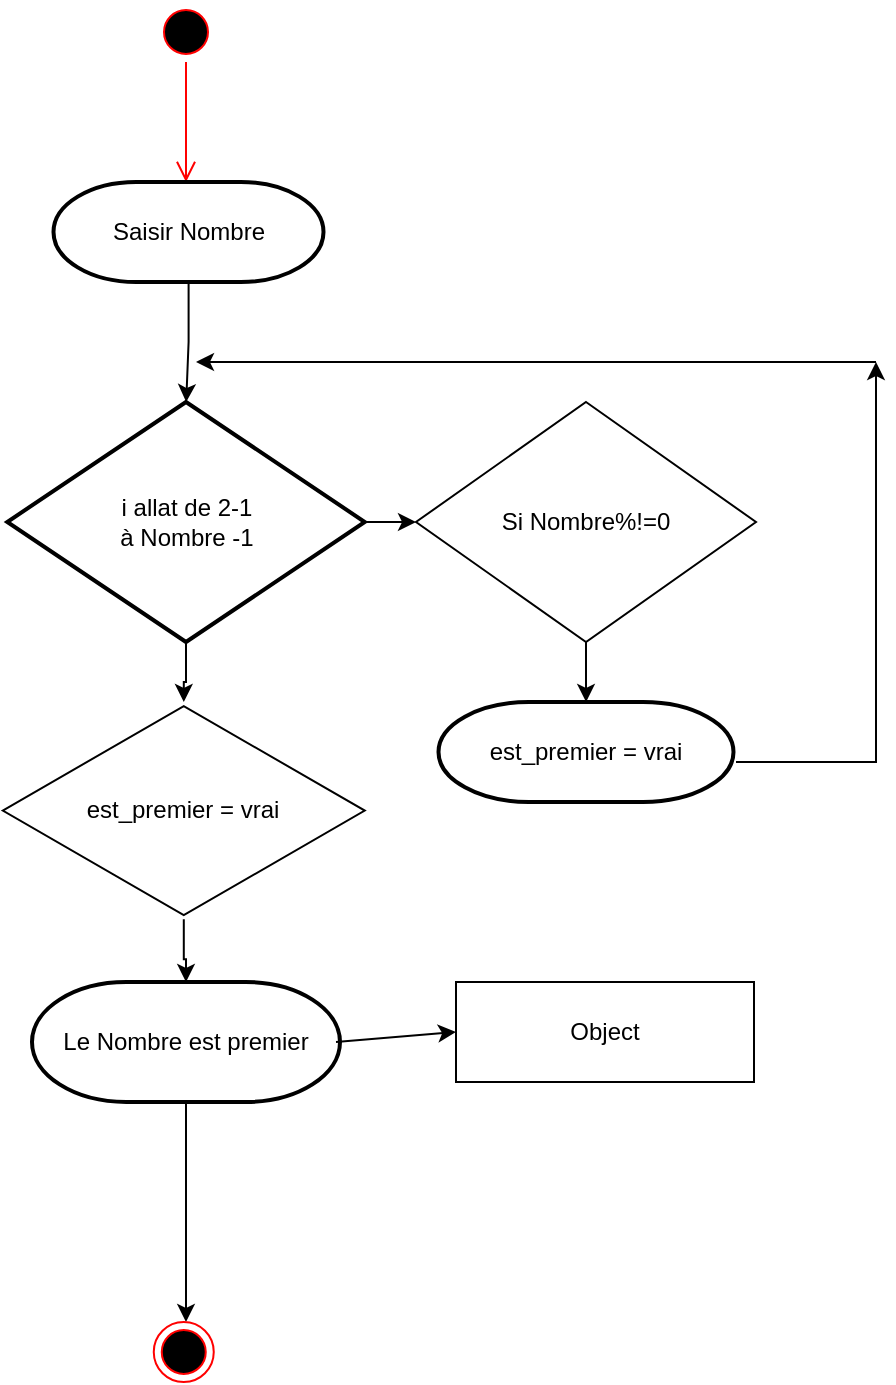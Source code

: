 <mxfile version="21.6.1" type="device">
  <diagram name="Page-1" id="gLv1QTcVVNHvt_LK3WIH">
    <mxGraphModel dx="639" dy="717" grid="1" gridSize="10" guides="1" tooltips="1" connect="1" arrows="1" fold="1" page="1" pageScale="1" pageWidth="827" pageHeight="1169" math="0" shadow="0">
      <root>
        <mxCell id="0" />
        <mxCell id="1" parent="0" />
        <mxCell id="mxsRELFgvRMszOBu1kK2-1" value="" style="ellipse;html=1;shape=startState;fillColor=#000000;strokeColor=#ff0000;" vertex="1" parent="1">
          <mxGeometry x="170" y="20" width="30" height="30" as="geometry" />
        </mxCell>
        <mxCell id="mxsRELFgvRMszOBu1kK2-2" value="" style="edgeStyle=orthogonalEdgeStyle;html=1;verticalAlign=bottom;endArrow=open;endSize=8;strokeColor=#ff0000;rounded=0;" edge="1" source="mxsRELFgvRMszOBu1kK2-1" parent="1">
          <mxGeometry relative="1" as="geometry">
            <mxPoint x="185" y="110" as="targetPoint" />
          </mxGeometry>
        </mxCell>
        <mxCell id="mxsRELFgvRMszOBu1kK2-5" value="" style="edgeStyle=orthogonalEdgeStyle;rounded=0;orthogonalLoop=1;jettySize=auto;html=1;" edge="1" parent="1" source="mxsRELFgvRMszOBu1kK2-3">
          <mxGeometry relative="1" as="geometry">
            <mxPoint x="185.1" y="220" as="targetPoint" />
          </mxGeometry>
        </mxCell>
        <mxCell id="mxsRELFgvRMszOBu1kK2-3" value="Saisir Nombre" style="strokeWidth=2;html=1;shape=mxgraph.flowchart.terminator;whiteSpace=wrap;" vertex="1" parent="1">
          <mxGeometry x="118.75" y="110" width="135" height="50" as="geometry" />
        </mxCell>
        <mxCell id="mxsRELFgvRMszOBu1kK2-9" value="" style="edgeStyle=orthogonalEdgeStyle;rounded=0;orthogonalLoop=1;jettySize=auto;html=1;" edge="1" parent="1" source="mxsRELFgvRMszOBu1kK2-6" target="mxsRELFgvRMszOBu1kK2-7">
          <mxGeometry relative="1" as="geometry" />
        </mxCell>
        <mxCell id="mxsRELFgvRMszOBu1kK2-16" value="" style="edgeStyle=orthogonalEdgeStyle;rounded=0;orthogonalLoop=1;jettySize=auto;html=1;" edge="1" parent="1" source="mxsRELFgvRMszOBu1kK2-6" target="mxsRELFgvRMszOBu1kK2-15">
          <mxGeometry relative="1" as="geometry" />
        </mxCell>
        <mxCell id="mxsRELFgvRMszOBu1kK2-6" value="i allat de 2-1&lt;br&gt;à Nombre -1" style="strokeWidth=2;html=1;shape=mxgraph.flowchart.decision;whiteSpace=wrap;" vertex="1" parent="1">
          <mxGeometry x="95.63" y="220" width="178.75" height="120" as="geometry" />
        </mxCell>
        <mxCell id="mxsRELFgvRMszOBu1kK2-12" value="" style="edgeStyle=orthogonalEdgeStyle;rounded=0;orthogonalLoop=1;jettySize=auto;html=1;" edge="1" parent="1" source="mxsRELFgvRMszOBu1kK2-7" target="mxsRELFgvRMszOBu1kK2-11">
          <mxGeometry relative="1" as="geometry" />
        </mxCell>
        <mxCell id="mxsRELFgvRMszOBu1kK2-7" value="Si Nombre%!=0" style="shape=rhombus;perimeter=rhombusPerimeter;whiteSpace=wrap;html=1;align=center;" vertex="1" parent="1">
          <mxGeometry x="300" y="220" width="170" height="120" as="geometry" />
        </mxCell>
        <mxCell id="mxsRELFgvRMszOBu1kK2-11" value="est_premier = vrai" style="strokeWidth=2;html=1;shape=mxgraph.flowchart.terminator;whiteSpace=wrap;" vertex="1" parent="1">
          <mxGeometry x="311.25" y="370" width="147.5" height="50" as="geometry" />
        </mxCell>
        <mxCell id="mxsRELFgvRMszOBu1kK2-13" value="" style="endArrow=classic;html=1;rounded=0;" edge="1" parent="1">
          <mxGeometry width="50" height="50" relative="1" as="geometry">
            <mxPoint x="460" y="400" as="sourcePoint" />
            <mxPoint x="530" y="200" as="targetPoint" />
            <Array as="points">
              <mxPoint x="530" y="400" />
            </Array>
          </mxGeometry>
        </mxCell>
        <mxCell id="mxsRELFgvRMszOBu1kK2-14" value="" style="endArrow=classic;html=1;rounded=0;" edge="1" parent="1">
          <mxGeometry width="50" height="50" relative="1" as="geometry">
            <mxPoint x="530" y="200" as="sourcePoint" />
            <mxPoint x="190" y="200" as="targetPoint" />
          </mxGeometry>
        </mxCell>
        <mxCell id="mxsRELFgvRMszOBu1kK2-19" value="" style="edgeStyle=orthogonalEdgeStyle;rounded=0;orthogonalLoop=1;jettySize=auto;html=1;" edge="1" parent="1" source="mxsRELFgvRMszOBu1kK2-15" target="mxsRELFgvRMszOBu1kK2-18">
          <mxGeometry relative="1" as="geometry" />
        </mxCell>
        <mxCell id="mxsRELFgvRMszOBu1kK2-15" value="est_premier = vrai" style="html=1;whiteSpace=wrap;aspect=fixed;shape=isoRectangle;" vertex="1" parent="1">
          <mxGeometry x="93.38" y="370" width="181" height="108.6" as="geometry" />
        </mxCell>
        <mxCell id="mxsRELFgvRMszOBu1kK2-22" value="" style="edgeStyle=orthogonalEdgeStyle;rounded=0;orthogonalLoop=1;jettySize=auto;html=1;" edge="1" parent="1" source="mxsRELFgvRMszOBu1kK2-18">
          <mxGeometry relative="1" as="geometry">
            <mxPoint x="185" y="680" as="targetPoint" />
          </mxGeometry>
        </mxCell>
        <mxCell id="mxsRELFgvRMszOBu1kK2-18" value="Le Nombre est premier" style="strokeWidth=2;html=1;shape=mxgraph.flowchart.terminator;whiteSpace=wrap;" vertex="1" parent="1">
          <mxGeometry x="108" y="510" width="154" height="60" as="geometry" />
        </mxCell>
        <mxCell id="mxsRELFgvRMszOBu1kK2-20" value="" style="ellipse;html=1;shape=endState;fillColor=#000000;strokeColor=#ff0000;" vertex="1" parent="1">
          <mxGeometry x="168.88" y="680" width="30" height="30" as="geometry" />
        </mxCell>
        <mxCell id="mxsRELFgvRMszOBu1kK2-24" value="Object" style="html=1;whiteSpace=wrap;" vertex="1" parent="1">
          <mxGeometry x="320" y="510" width="149" height="50" as="geometry" />
        </mxCell>
        <mxCell id="mxsRELFgvRMszOBu1kK2-25" value="" style="endArrow=classic;html=1;rounded=0;entryX=0;entryY=0.5;entryDx=0;entryDy=0;" edge="1" parent="1" target="mxsRELFgvRMszOBu1kK2-24">
          <mxGeometry width="50" height="50" relative="1" as="geometry">
            <mxPoint x="260" y="540" as="sourcePoint" />
            <mxPoint x="310" y="490" as="targetPoint" />
          </mxGeometry>
        </mxCell>
      </root>
    </mxGraphModel>
  </diagram>
</mxfile>
